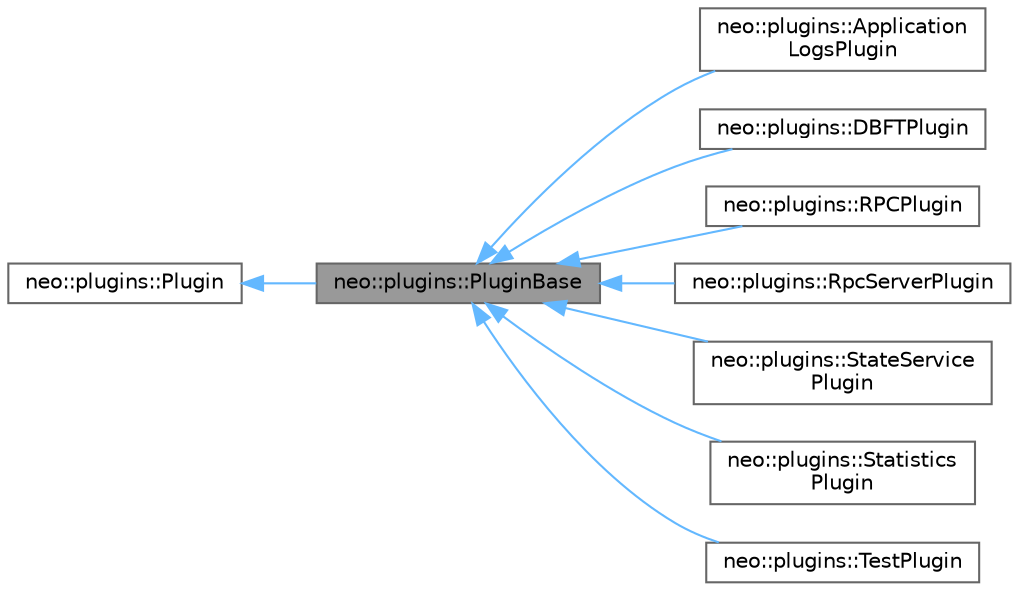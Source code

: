 digraph "neo::plugins::PluginBase"
{
 // LATEX_PDF_SIZE
  bgcolor="transparent";
  edge [fontname=Helvetica,fontsize=10,labelfontname=Helvetica,labelfontsize=10];
  node [fontname=Helvetica,fontsize=10,shape=box,height=0.2,width=0.4];
  rankdir="LR";
  Node1 [id="Node000001",label="neo::plugins::PluginBase",height=0.2,width=0.4,color="gray40", fillcolor="grey60", style="filled", fontcolor="black",tooltip="Represents a base plugin."];
  Node2 -> Node1 [id="edge1_Node000001_Node000002",dir="back",color="steelblue1",style="solid",tooltip=" "];
  Node2 [id="Node000002",label="neo::plugins::Plugin",height=0.2,width=0.4,color="gray40", fillcolor="white", style="filled",URL="$classneo_1_1plugins_1_1_plugin.html",tooltip="Represents a plugin."];
  Node1 -> Node3 [id="edge2_Node000001_Node000003",dir="back",color="steelblue1",style="solid",tooltip=" "];
  Node3 [id="Node000003",label="neo::plugins::Application\lLogsPlugin",height=0.2,width=0.4,color="gray40", fillcolor="white", style="filled",URL="$classneo_1_1plugins_1_1_application_logs_plugin.html",tooltip="Represents an application logs plugin."];
  Node1 -> Node4 [id="edge3_Node000001_Node000004",dir="back",color="steelblue1",style="solid",tooltip=" "];
  Node4 [id="Node000004",label="neo::plugins::DBFTPlugin",height=0.2,width=0.4,color="gray40", fillcolor="white", style="filled",URL="$classneo_1_1plugins_1_1_d_b_f_t_plugin.html",tooltip="Represents a DBFT plugin."];
  Node1 -> Node5 [id="edge4_Node000001_Node000005",dir="back",color="steelblue1",style="solid",tooltip=" "];
  Node5 [id="Node000005",label="neo::plugins::RPCPlugin",height=0.2,width=0.4,color="gray40", fillcolor="white", style="filled",URL="$classneo_1_1plugins_1_1_r_p_c_plugin.html",tooltip="Represents an RPC plugin."];
  Node1 -> Node6 [id="edge5_Node000001_Node000006",dir="back",color="steelblue1",style="solid",tooltip=" "];
  Node6 [id="Node000006",label="neo::plugins::RpcServerPlugin",height=0.2,width=0.4,color="gray40", fillcolor="white", style="filled",URL="$classneo_1_1plugins_1_1_rpc_server_plugin.html",tooltip="Represents an RPC server plugin."];
  Node1 -> Node7 [id="edge6_Node000001_Node000007",dir="back",color="steelblue1",style="solid",tooltip=" "];
  Node7 [id="Node000007",label="neo::plugins::StateService\lPlugin",height=0.2,width=0.4,color="gray40", fillcolor="white", style="filled",URL="$classneo_1_1plugins_1_1_state_service_plugin.html",tooltip="Represents a state service plugin."];
  Node1 -> Node8 [id="edge7_Node000001_Node000008",dir="back",color="steelblue1",style="solid",tooltip=" "];
  Node8 [id="Node000008",label="neo::plugins::Statistics\lPlugin",height=0.2,width=0.4,color="gray40", fillcolor="white", style="filled",URL="$classneo_1_1plugins_1_1_statistics_plugin.html",tooltip="Represents a statistics plugin."];
  Node1 -> Node9 [id="edge8_Node000001_Node000009",dir="back",color="steelblue1",style="solid",tooltip=" "];
  Node9 [id="Node000009",label="neo::plugins::TestPlugin",height=0.2,width=0.4,color="gray40", fillcolor="white", style="filled",URL="$classneo_1_1plugins_1_1_test_plugin.html",tooltip="Represents a test plugin."];
}

